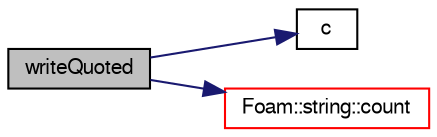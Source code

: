 digraph "writeQuoted"
{
  bgcolor="transparent";
  edge [fontname="FreeSans",fontsize="10",labelfontname="FreeSans",labelfontsize="10"];
  node [fontname="FreeSans",fontsize="10",shape=record];
  rankdir="LR";
  Node1 [label="writeQuoted",height=0.2,width=0.4,color="black", fillcolor="grey75", style="filled" fontcolor="black"];
  Node1 -> Node2 [color="midnightblue",fontsize="10",style="solid",fontname="FreeSans"];
  Node2 [label="c",height=0.2,width=0.4,color="black",URL="$a02962.html#a8dab7e96d4b85810ba0c8217fad6f741"];
  Node1 -> Node3 [color="midnightblue",fontsize="10",style="solid",fontname="FreeSans"];
  Node3 [label="Foam::string::count",height=0.2,width=0.4,color="red",URL="$a02389.html#a3dca3739b4e3c845a6f9847b0ea2386e",tooltip="Count and return the number of a given character in the string. "];
}
